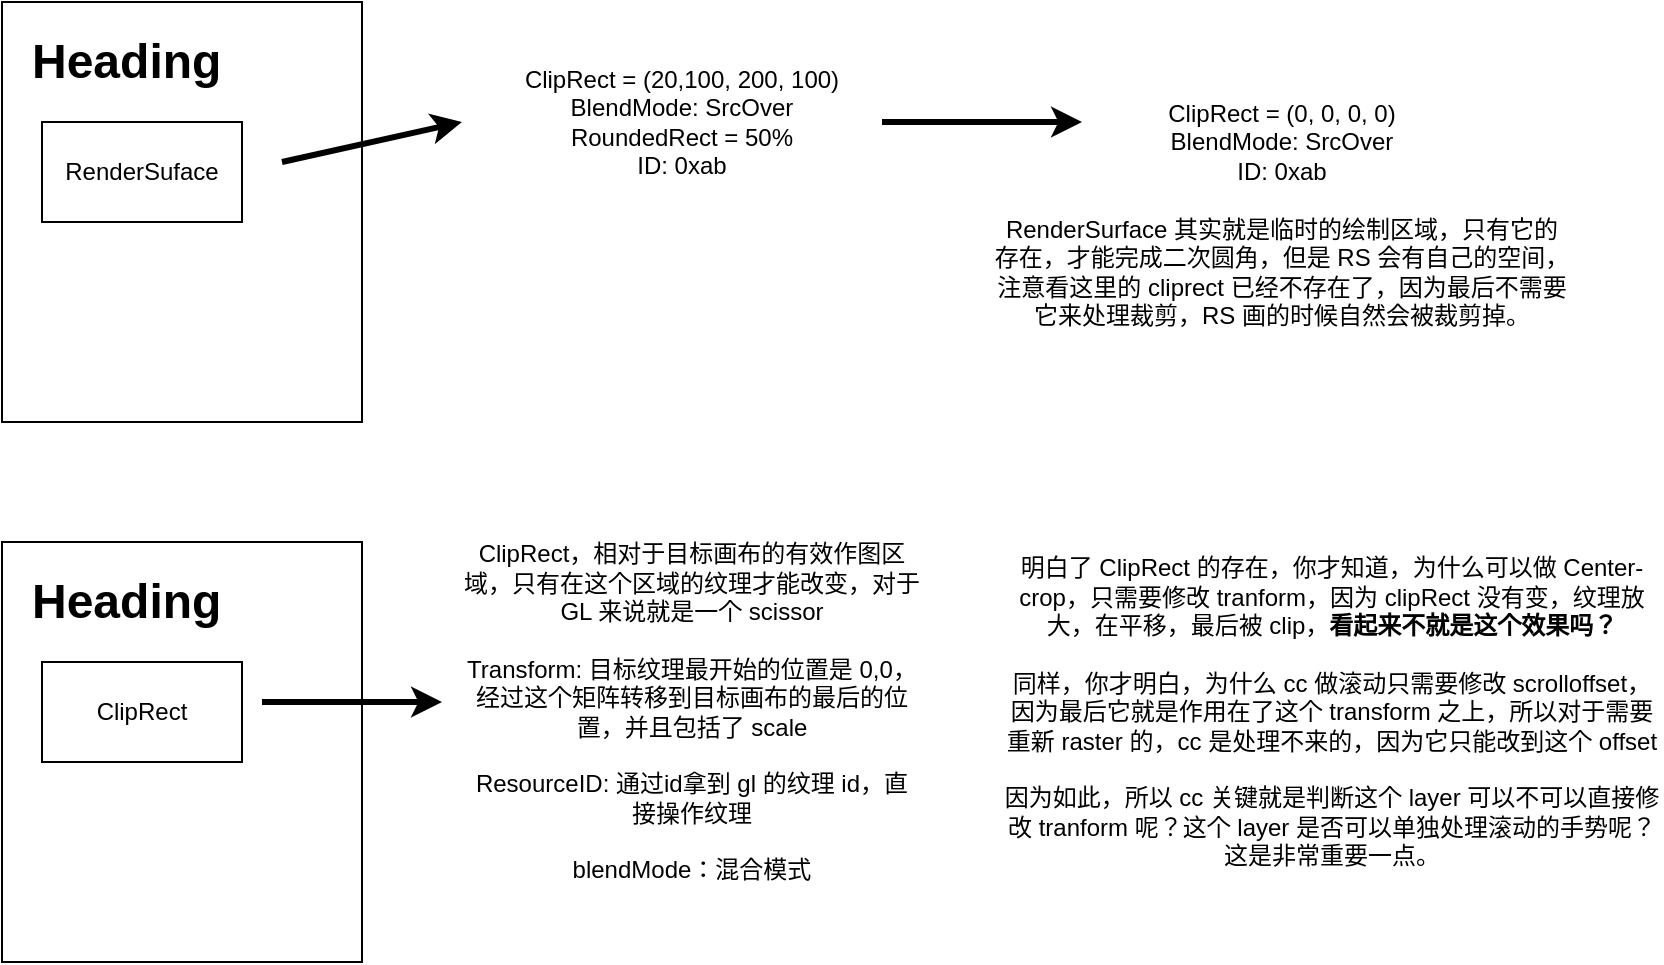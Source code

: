 <mxfile version="17.1.3" type="github">
  <diagram id="C9Syprw9jZbZXscB6EK8" name="Page-1">
    <mxGraphModel dx="865" dy="483" grid="1" gridSize="10" guides="1" tooltips="1" connect="1" arrows="1" fold="1" page="1" pageScale="1" pageWidth="850" pageHeight="1100" math="0" shadow="0">
      <root>
        <mxCell id="0" />
        <mxCell id="1" parent="0" />
        <mxCell id="K8FTsf_NJZ-UPcorzu2G-1" value="" style="rounded=0;whiteSpace=wrap;html=1;" vertex="1" parent="1">
          <mxGeometry x="40" y="50" width="180" height="210" as="geometry" />
        </mxCell>
        <mxCell id="K8FTsf_NJZ-UPcorzu2G-2" value="&lt;h1&gt;Heading&lt;/h1&gt;&lt;p&gt;Lorem ipsum dolor sit amet, consectetur adipisicing elit, sed do eiusmod tempor incididunt ut labore et dolore magna aliqua.&lt;/p&gt;" style="text;html=1;strokeColor=none;fillColor=none;spacing=5;spacingTop=-20;whiteSpace=wrap;overflow=hidden;rounded=0;" vertex="1" parent="1">
          <mxGeometry x="50" y="60" width="120" height="40" as="geometry" />
        </mxCell>
        <mxCell id="K8FTsf_NJZ-UPcorzu2G-3" value="RenderSuface" style="rounded=0;whiteSpace=wrap;html=1;" vertex="1" parent="1">
          <mxGeometry x="60" y="110" width="100" height="50" as="geometry" />
        </mxCell>
        <mxCell id="K8FTsf_NJZ-UPcorzu2G-4" value="" style="endArrow=classic;html=1;rounded=0;strokeWidth=3;" edge="1" parent="1">
          <mxGeometry width="50" height="50" relative="1" as="geometry">
            <mxPoint x="180" y="130" as="sourcePoint" />
            <mxPoint x="270" y="110" as="targetPoint" />
          </mxGeometry>
        </mxCell>
        <mxCell id="K8FTsf_NJZ-UPcorzu2G-5" value="ClipRect = (20,100, 200, 100)&lt;br&gt;BlendMode: SrcOver&lt;br&gt;RoundedRect = 50%&lt;br&gt;ID: 0xab" style="text;html=1;strokeColor=none;fillColor=none;align=center;verticalAlign=middle;whiteSpace=wrap;rounded=0;" vertex="1" parent="1">
          <mxGeometry x="280" y="70" width="200" height="80" as="geometry" />
        </mxCell>
        <mxCell id="K8FTsf_NJZ-UPcorzu2G-6" value="" style="rounded=0;whiteSpace=wrap;html=1;" vertex="1" parent="1">
          <mxGeometry x="40" y="320" width="180" height="210" as="geometry" />
        </mxCell>
        <mxCell id="K8FTsf_NJZ-UPcorzu2G-7" value="&lt;h1&gt;Heading&lt;/h1&gt;&lt;p&gt;Lorem ipsum dolor sit amet, consectetur adipisicing elit, sed do eiusmod tempor incididunt ut labore et dolore magna aliqua.&lt;/p&gt;" style="text;html=1;strokeColor=none;fillColor=none;spacing=5;spacingTop=-20;whiteSpace=wrap;overflow=hidden;rounded=0;" vertex="1" parent="1">
          <mxGeometry x="50" y="330" width="120" height="40" as="geometry" />
        </mxCell>
        <mxCell id="K8FTsf_NJZ-UPcorzu2G-9" value="" style="endArrow=classic;html=1;rounded=0;strokeWidth=3;" edge="1" parent="1">
          <mxGeometry width="50" height="50" relative="1" as="geometry">
            <mxPoint x="480" y="110" as="sourcePoint" />
            <mxPoint x="580" y="110" as="targetPoint" />
          </mxGeometry>
        </mxCell>
        <mxCell id="K8FTsf_NJZ-UPcorzu2G-10" value="" style="endArrow=classic;html=1;rounded=0;strokeWidth=3;" edge="1" parent="1">
          <mxGeometry width="50" height="50" relative="1" as="geometry">
            <mxPoint x="170" y="400" as="sourcePoint" />
            <mxPoint x="260" y="400" as="targetPoint" />
          </mxGeometry>
        </mxCell>
        <mxCell id="K8FTsf_NJZ-UPcorzu2G-11" value="ClipRect" style="rounded=0;whiteSpace=wrap;html=1;" vertex="1" parent="1">
          <mxGeometry x="60" y="380" width="100" height="50" as="geometry" />
        </mxCell>
        <mxCell id="K8FTsf_NJZ-UPcorzu2G-12" value="ClipRect，相对于目标画布的有效作图区域，只有在这个区域的纹理才能改变，对于 GL 来说就是一个 scissor&lt;br&gt;&lt;br&gt;Transform: 目标纹理最开始的位置是 0,0，经过这个矩阵转移到目标画布的最后的位置，并且包括了 scale&lt;br&gt;&lt;br&gt;ResourceID: 通过id拿到 gl 的纹理 id，直接操作纹理&lt;br&gt;&lt;br&gt;blendMode：混合模式" style="text;html=1;strokeColor=none;fillColor=none;align=center;verticalAlign=middle;whiteSpace=wrap;rounded=0;" vertex="1" parent="1">
          <mxGeometry x="270" y="310" width="230" height="190" as="geometry" />
        </mxCell>
        <mxCell id="K8FTsf_NJZ-UPcorzu2G-13" value="ClipRect = (0, 0, 0, 0)&lt;br&gt;BlendMode: SrcOver&lt;br&gt;ID: 0xab" style="text;html=1;strokeColor=none;fillColor=none;align=center;verticalAlign=middle;whiteSpace=wrap;rounded=0;" vertex="1" parent="1">
          <mxGeometry x="580" y="80" width="200" height="80" as="geometry" />
        </mxCell>
        <mxCell id="K8FTsf_NJZ-UPcorzu2G-14" value="明白了 ClipRect 的存在，你才知道，为什么可以做 Center-crop，只需要修改 tranform，因为 clipRect 没有变，纹理放大，在平移，最后被 clip，&lt;b&gt;看起来不就是这个效果吗？&lt;/b&gt;&lt;br&gt;&lt;br&gt;同样，你才明白，为什么 cc 做滚动只需要修改 scrolloffset，因为最后它就是作用在了这个 transform 之上，所以对于需要重新 raster 的，cc 是处理不来的，因为它只能改到这个 offset&lt;br&gt;&lt;br&gt;因为如此，所以 cc 关键就是判断这个 layer 可以不可以直接修改 tranform 呢？这个 layer 是否可以单独处理滚动的手势呢？这是非常重要一点。" style="text;html=1;strokeColor=none;fillColor=none;align=center;verticalAlign=middle;whiteSpace=wrap;rounded=0;" vertex="1" parent="1">
          <mxGeometry x="540" y="310" width="330" height="190" as="geometry" />
        </mxCell>
        <mxCell id="K8FTsf_NJZ-UPcorzu2G-15" value="RenderSurface 其实就是临时的绘制区域，只有它的存在，才能完成二次圆角，但是 RS 会有自己的空间，注意看这里的 cliprect 已经不存在了，因为最后不需要它来处理裁剪，RS 画的时候自然会被裁剪掉。" style="text;html=1;strokeColor=none;fillColor=none;align=center;verticalAlign=middle;whiteSpace=wrap;rounded=0;" vertex="1" parent="1">
          <mxGeometry x="535" y="170" width="290" height="30" as="geometry" />
        </mxCell>
      </root>
    </mxGraphModel>
  </diagram>
</mxfile>
